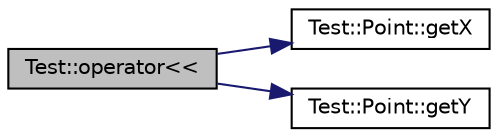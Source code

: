 digraph "Test::operator&lt;&lt;"
{
  edge [fontname="Helvetica",fontsize="10",labelfontname="Helvetica",labelfontsize="10"];
  node [fontname="Helvetica",fontsize="10",shape=record];
  rankdir="LR";
  Node1 [label="Test::operator\<\<",height=0.2,width=0.4,color="black", fillcolor="grey75", style="filled" fontcolor="black"];
  Node1 -> Node2 [color="midnightblue",fontsize="10",style="solid",fontname="Helvetica"];
  Node2 [label="Test::Point::getX",height=0.2,width=0.4,color="black", fillcolor="white", style="filled",URL="$class_test_1_1_point.html#a7550e87a43c6f537c2d7e778d2a52559"];
  Node1 -> Node3 [color="midnightblue",fontsize="10",style="solid",fontname="Helvetica"];
  Node3 [label="Test::Point::getY",height=0.2,width=0.4,color="black", fillcolor="white", style="filled",URL="$class_test_1_1_point.html#aee11dd0d2b927293c6311fbc2d13c482"];
}

